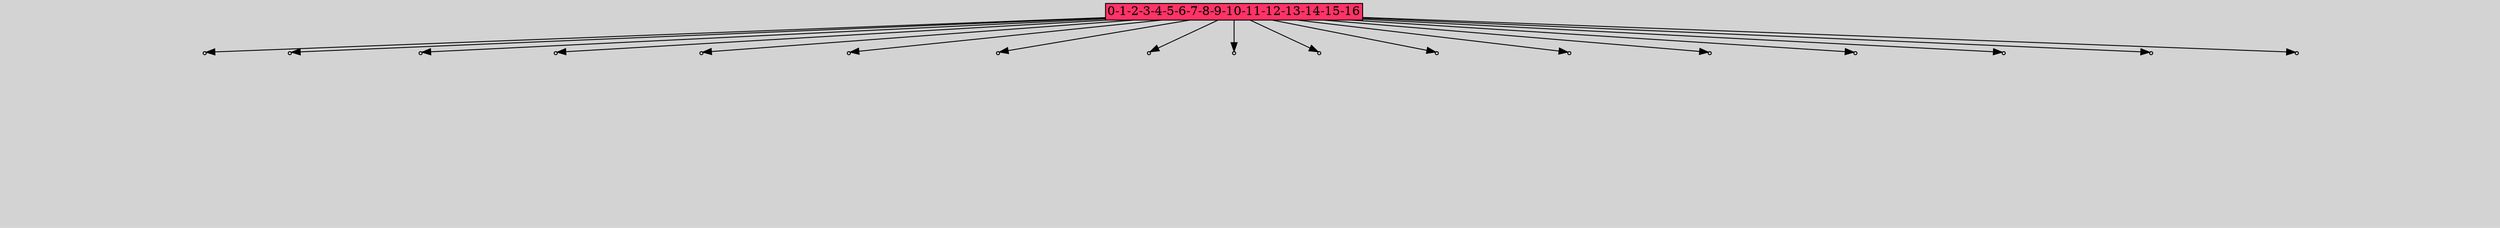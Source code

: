 // File exported with GEGELATI v1.4.0
// On the 2025-07-13 21:00:39
// With the File::TPGGraphDotExporter
digraph{
	graph[pad = "0.212, 0.055" bgcolor = lightgray]
	node[shape=circle style = filled label = ""]
		A1279982 [fillcolor="#ff3366" shape=box margin=0.03 width=0 height=0 label="0-1-2-3-4-5-6-7-8-9-10-11-12-13-14-15-16"]
		P13633024 [fillcolor="#cccccc" shape=point label="1"] //
		I13633024 [shape=box style=invis label="6|4&1|64#1|308&#92;n0|6&1|45#0|292&#92;n16|7&0|230#1|180&#92;n3|0&0|311#1|190&#92;n"] //0.156178|0.710589|-0.675355|0.889996|-0.838095|0.072696|0.808867|-0.243845|
		P13633024 -> I13633024[style=invis]
		A1279982 -> P13633024
		P13633025 [fillcolor="#cccccc" shape=point label="1"] //
		I13633025 [shape=box style=invis label="9|4&1|191#1|59&#92;n8|5&1|352#1|190&#92;n13|0&0|220#0|101&#92;n1|4&0|224#0|28&#92;n6|0&0|356#0|346&#92;n11|0&0|152#1|23&#92;n"] //0.732388|0.402786|-0.396534|-0.573905|0.432684|0.573194|0.826052|0.808305|0.638398|0.911084|0.536795|0.281631|
		P13633025 -> I13633025[style=invis]
		A1279982 -> P13633025
		P13633026 [fillcolor="#cccccc" shape=point label="1"] //
		I13633026 [shape=box style=invis label="19|0&1|3#0|6&#92;n"] //-0.282633|0.165278|
		P13633026 -> I13633026[style=invis]
		A1279982 -> P13633026
		P13633027 [fillcolor="#cccccc" shape=point label="1"] //
		I13633027 [shape=box style=invis label="6|6&1|96#1|45&#92;n7|7&0|222#1|16&#92;n3|4&0|87#0|102&#92;n19|0&0|92#0|58&#92;n"] //0.242666|0.341485|0.248097|-0.559112|0.146385|-0.126241|0.918552|-0.929718|
		P13633027 -> I13633027[style=invis]
		A1279982 -> P13633027
		P13633028 [fillcolor="#cccccc" shape=point label="1"] //
		I13633028 [shape=box style=invis label="13|7&1|202#1|366&#92;n11|1&0|255#1|256&#92;n18|7&1|128#0|355&#92;n3|3&1|152#0|121&#92;n14|7&0|311#0|243&#92;n9|7&0|207#0|364&#92;n5|0&0|167#0|23&#92;n15|0&0|8#0|218&#92;n"] //-0.797411|-0.661403|-0.471333|0.931401|0.588624|-0.813858|0.274786|-0.632477|-0.122475|0.940245|0.200913|-0.228132|0.450728|0.016964|-0.183513|0.851764|
		P13633028 -> I13633028[style=invis]
		A1279982 -> P13633028
		P13633029 [fillcolor="#cccccc" shape=point label="1"] //
		I13633029 [shape=box style=invis label="1|5&1|222#1|154&#92;n0|6&0|149#1|223&#92;n18|2&0|126#1|60&#92;n8|3&1|43#1|50&#92;n13|4&0|74#0|259&#92;n10|1&0|156#1|97&#92;n0|0&1|205#0|73&#92;n1|0&0|344#1|34&#92;n"] //-0.236614|-0.818655|-0.885431|0.493510|-0.971890|-0.312084|-0.093134|-0.964407|0.141154|0.930678|-0.382309|0.992197|-0.660645|-0.290644|0.517809|0.866068|
		P13633029 -> I13633029[style=invis]
		A1279982 -> P13633029
		P13633030 [fillcolor="#cccccc" shape=point label="1"] //
		I13633030 [shape=box style=invis label="12|0&1|268#1|105&#92;n"] //-2.953065|2.000102|
		P13633030 -> I13633030[style=invis]
		A1279982 -> P13633030
		P13633031 [fillcolor="#cccccc" shape=point label="1"] //
		I13633031 [shape=box style=invis label="5|4&1|116#1|108&#92;n2|1&0|44#1|134&#92;n17|6&0|145#1|69&#92;n11|3&0|198#1|178&#92;n5|2&0|51#0|334&#92;n1|4&1|26#1|276&#92;n5|5&0|252#0|153&#92;n14|2&0|45#0|138&#92;n11|5&0|66#1|309&#92;n10|0&1|257#0|205&#92;n"] //0.616097|-0.240690|0.406090|-0.287387|0.953669|0.665282|-0.004078|0.561111|-0.304552|0.399904|-0.960056|0.470166|0.311107|-0.599378|0.034063|0.394862|-0.972620|-0.426332|-0.297448|0.059175|
		P13633031 -> I13633031[style=invis]
		A1279982 -> P13633031
		P13633032 [fillcolor="#cccccc" shape=point label="1"] //
		I13633032 [shape=box style=invis label="18|6&1|249#1|247&#92;n8|6&0|150#0|349&#92;n18|6&0|158#1|255&#92;n0|0&0|118#1|212&#92;n"] //-0.331112|-0.769526|0.648071|-0.128380|0.282452|-0.924386|0.520650|0.068907|
		P13633032 -> I13633032[style=invis]
		A1279982 -> P13633032
		P13633033 [fillcolor="#cccccc" shape=point label="1"] //
		I13633033 [shape=box style=invis label="12|5&1|42#1|6&#92;n13|6&0|21#1|128&#92;n1|1&0|310#1|120&#92;n10|0&0|297#1|122&#92;n"] //-0.512168|-0.818048|0.631156|-0.847841|-0.643293|0.427527|0.129254|-0.803658|
		P13633033 -> I13633033[style=invis]
		A1279982 -> P13633033
		P13633034 [fillcolor="#cccccc" shape=point label="1"] //
		I13633034 [shape=box style=invis label="18|1&1|234#1|287&#92;n1|1&0|49#1|4&#92;n4|0&1|101#0|193&#92;n"] //0.353267|0.415344|-0.020309|-0.044272|0.393115|-0.111122|
		P13633034 -> I13633034[style=invis]
		A1279982 -> P13633034
		P13633035 [fillcolor="#cccccc" shape=point label="1"] //
		I13633035 [shape=box style=invis label="7|1&1|107#0|114&#92;n4|0&0|41#0|369&#92;n"] //-0.010831|-0.406334|0.890214|0.069754|
		P13633035 -> I13633035[style=invis]
		A1279982 -> P13633035
		P13633036 [fillcolor="#cccccc" shape=point label="1"] //
		I13633036 [shape=box style=invis label="11|6&1|37#1|92&#92;n9|7&0|342#0|147&#92;n11|5&1|168#0|159&#92;n1|0&1|189#0|7&#92;n8|6&0|344#0|258&#92;n3|5&0|285#0|198&#92;n2|0&1|157#0|213&#92;n"] //0.171228|-0.762137|0.440577|0.870536|-0.039284|0.111128|-0.211632|0.605908|-0.898153|0.486808|-0.283123|-0.966669|-0.523320|0.155330|
		P13633036 -> I13633036[style=invis]
		A1279982 -> P13633036
		P13633037 [fillcolor="#cccccc" shape=point label="1"] //
		I13633037 [shape=box style=invis label="18|2&1|94#0|60&#92;n10|0&1|140#0|370&#92;n"] //-0.931548|0.545322|-0.662258|0.611244|
		P13633037 -> I13633037[style=invis]
		A1279982 -> P13633037
		P13633038 [fillcolor="#cccccc" shape=point label="1"] //
		I13633038 [shape=box style=invis label="3|0&1|4#1|136&#92;n10|7&1|319#0|120&#92;n17|4&0|303#1|308&#92;n17|3&0|36#0|237&#92;n11|0&1|154#0|123&#92;n5|0&0|48#0|81&#92;n"] //0.999816|0.293032|0.961937|0.783357|0.318395|0.830675|0.127050|0.996967|0.912464|0.564882|-0.188289|-0.274289|
		P13633038 -> I13633038[style=invis]
		A1279982 -> P13633038
		P13633039 [fillcolor="#cccccc" shape=point label="1"] //
		I13633039 [shape=box style=invis label="8|7&1|86#0|340&#92;n13|0&1|89#0|271&#92;n"] //-0.620897|0.726918|0.303528|0.915456|
		P13633039 -> I13633039[style=invis]
		A1279982 -> P13633039
		P13633040 [fillcolor="#cccccc" shape=point label="1"] //
		I13633040 [shape=box style=invis label="6|0&1|144#1|50&#92;n15|0&0|152#0|43&#92;n"] //0.869530|-0.064503|-0.222564|0.984712|
		P13633040 -> I13633040[style=invis]
		A1279982 -> P13633040
}
